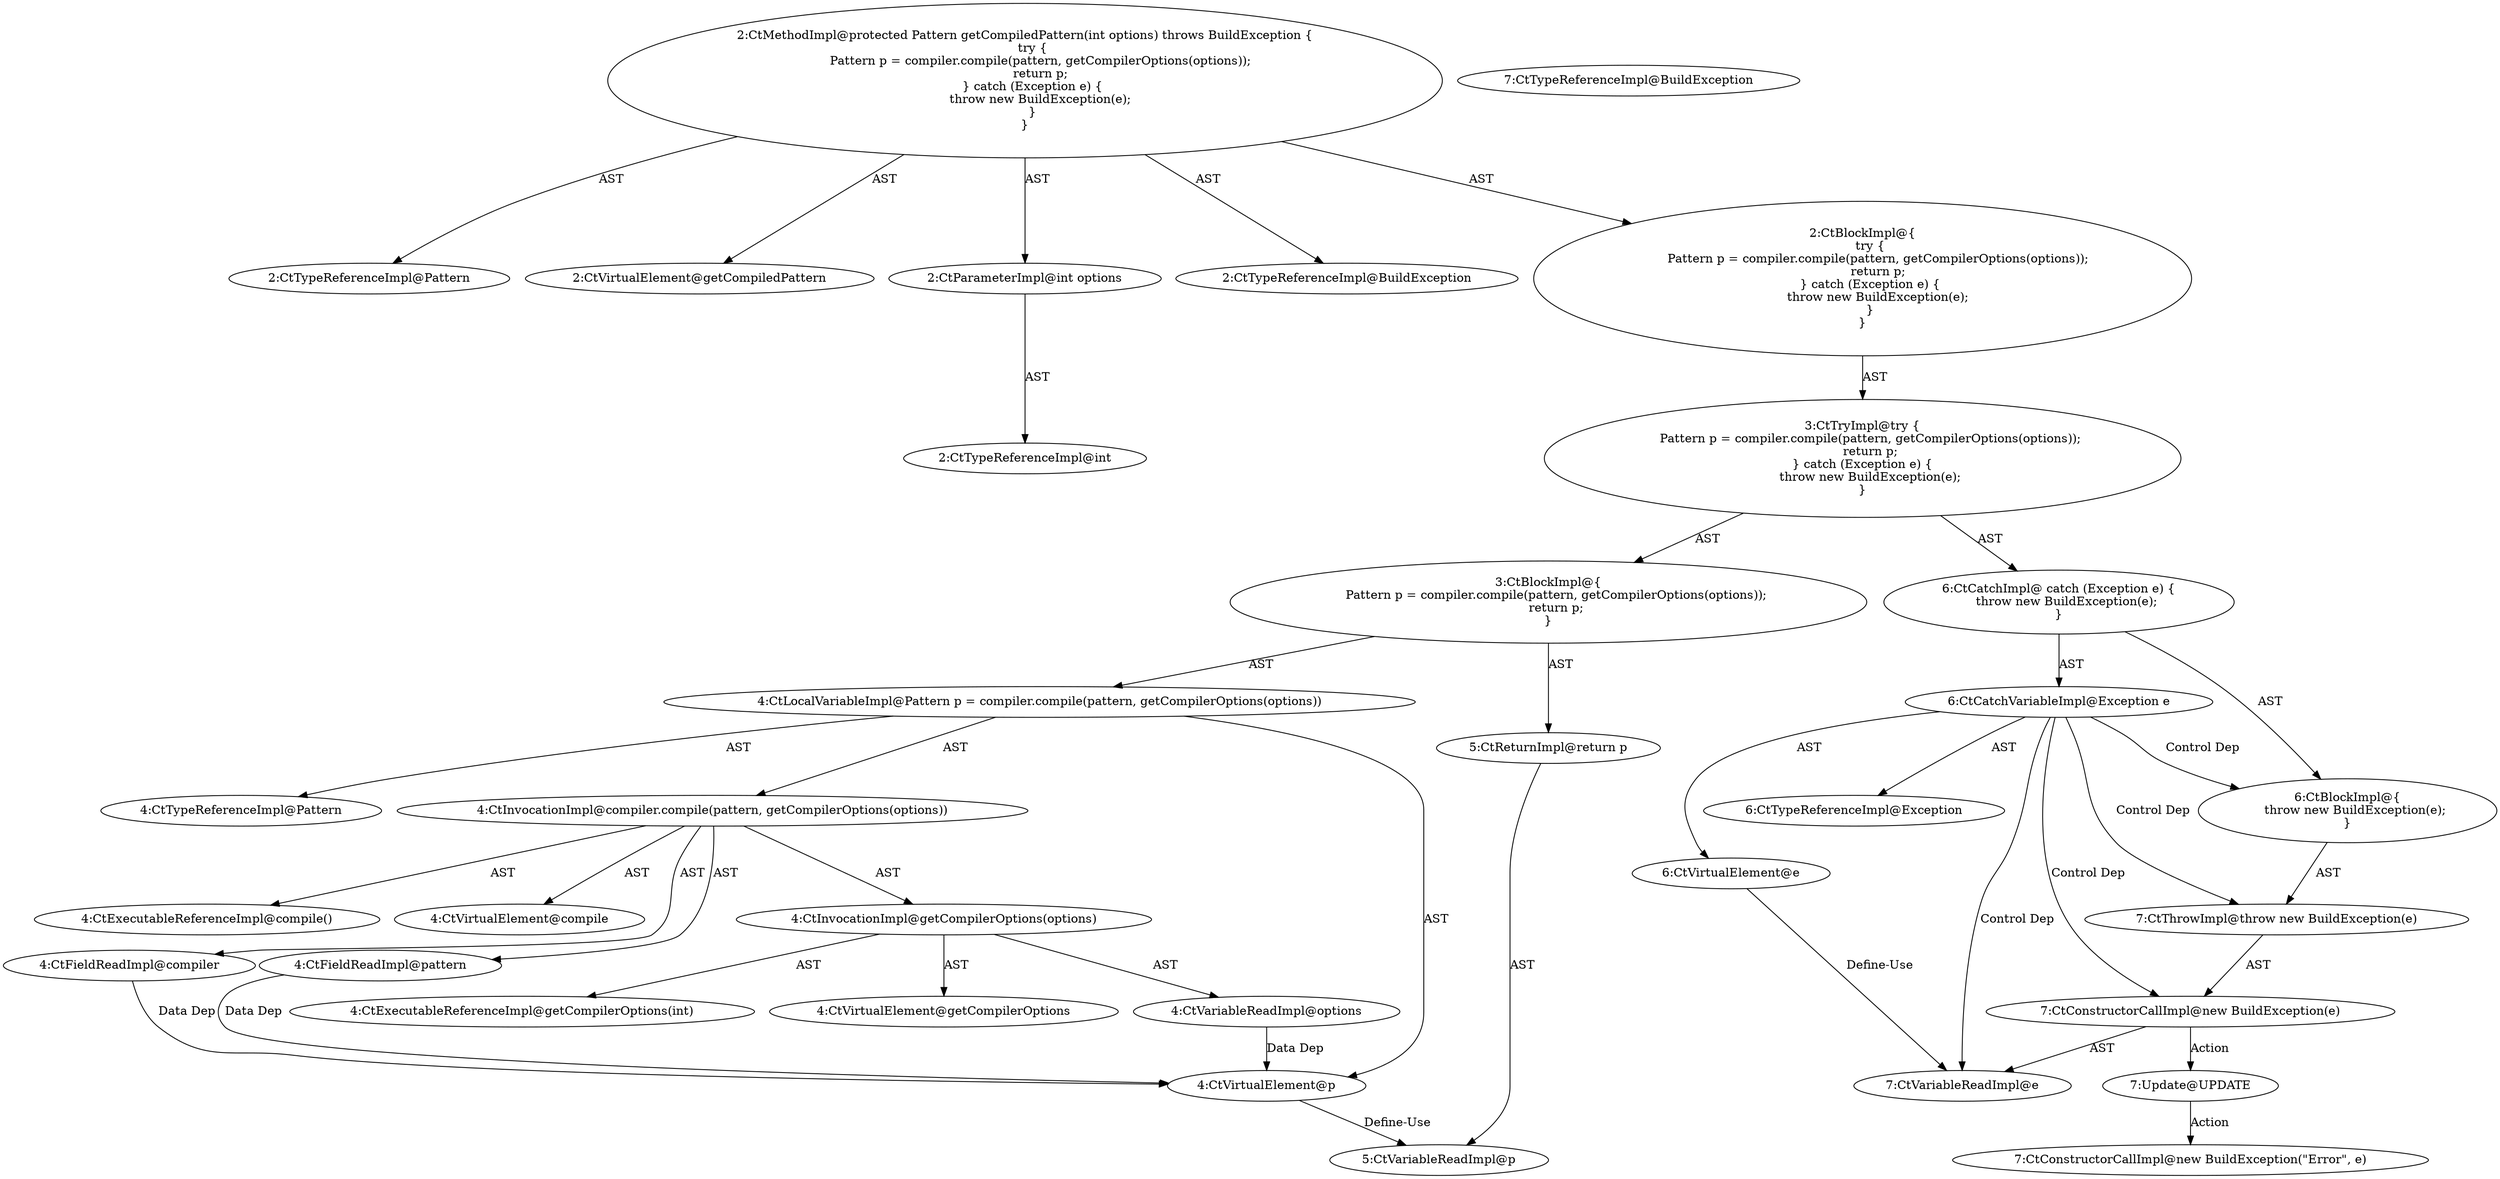 digraph "getCompiledPattern#?,int" {
0 [label="2:CtTypeReferenceImpl@Pattern" shape=ellipse]
1 [label="2:CtVirtualElement@getCompiledPattern" shape=ellipse]
2 [label="2:CtParameterImpl@int options" shape=ellipse]
3 [label="2:CtTypeReferenceImpl@int" shape=ellipse]
4 [label="2:CtTypeReferenceImpl@BuildException" shape=ellipse]
5 [label="4:CtTypeReferenceImpl@Pattern" shape=ellipse]
6 [label="4:CtExecutableReferenceImpl@compile()" shape=ellipse]
7 [label="4:CtVirtualElement@compile" shape=ellipse]
8 [label="4:CtFieldReadImpl@compiler" shape=ellipse]
9 [label="4:CtFieldReadImpl@pattern" shape=ellipse]
10 [label="4:CtExecutableReferenceImpl@getCompilerOptions(int)" shape=ellipse]
11 [label="4:CtVirtualElement@getCompilerOptions" shape=ellipse]
12 [label="4:CtVariableReadImpl@options" shape=ellipse]
13 [label="4:CtInvocationImpl@getCompilerOptions(options)" shape=ellipse]
14 [label="4:CtInvocationImpl@compiler.compile(pattern, getCompilerOptions(options))" shape=ellipse]
15 [label="4:CtVirtualElement@p" shape=ellipse]
16 [label="4:CtLocalVariableImpl@Pattern p = compiler.compile(pattern, getCompilerOptions(options))" shape=ellipse]
17 [label="5:CtVariableReadImpl@p" shape=ellipse]
18 [label="5:CtReturnImpl@return p" shape=ellipse]
19 [label="3:CtBlockImpl@\{
    Pattern p = compiler.compile(pattern, getCompilerOptions(options));
    return p;
\}" shape=ellipse]
20 [label="6:CtVirtualElement@e" shape=ellipse]
21 [label="6:CtTypeReferenceImpl@Exception" shape=ellipse]
22 [label="6:CtCatchVariableImpl@Exception e" shape=ellipse]
23 [label="7:CtTypeReferenceImpl@BuildException" shape=ellipse]
24 [label="7:CtVariableReadImpl@e" shape=ellipse]
25 [label="7:CtConstructorCallImpl@new BuildException(e)" shape=ellipse]
26 [label="7:CtThrowImpl@throw new BuildException(e)" shape=ellipse]
27 [label="6:CtBlockImpl@\{
    throw new BuildException(e);
\}" shape=ellipse]
28 [label="6:CtCatchImpl@ catch (Exception e) \{
    throw new BuildException(e);
\}" shape=ellipse]
29 [label="3:CtTryImpl@try \{
    Pattern p = compiler.compile(pattern, getCompilerOptions(options));
    return p;
\} catch (Exception e) \{
    throw new BuildException(e);
\}" shape=ellipse]
30 [label="2:CtBlockImpl@\{
    try \{
        Pattern p = compiler.compile(pattern, getCompilerOptions(options));
        return p;
    \} catch (Exception e) \{
        throw new BuildException(e);
    \}
\}" shape=ellipse]
31 [label="2:CtMethodImpl@protected Pattern getCompiledPattern(int options) throws BuildException \{
    try \{
        Pattern p = compiler.compile(pattern, getCompilerOptions(options));
        return p;
    \} catch (Exception e) \{
        throw new BuildException(e);
    \}
\}" shape=ellipse]
32 [label="7:Update@UPDATE" shape=ellipse]
33 [label="7:CtConstructorCallImpl@new BuildException(\"Error\", e)" shape=ellipse]
2 -> 3 [label="AST"];
8 -> 15 [label="Data Dep"];
9 -> 15 [label="Data Dep"];
12 -> 15 [label="Data Dep"];
13 -> 11 [label="AST"];
13 -> 10 [label="AST"];
13 -> 12 [label="AST"];
14 -> 7 [label="AST"];
14 -> 8 [label="AST"];
14 -> 6 [label="AST"];
14 -> 9 [label="AST"];
14 -> 13 [label="AST"];
15 -> 17 [label="Define-Use"];
16 -> 15 [label="AST"];
16 -> 5 [label="AST"];
16 -> 14 [label="AST"];
18 -> 17 [label="AST"];
19 -> 16 [label="AST"];
19 -> 18 [label="AST"];
20 -> 24 [label="Define-Use"];
22 -> 20 [label="AST"];
22 -> 21 [label="AST"];
22 -> 27 [label="Control Dep"];
22 -> 26 [label="Control Dep"];
22 -> 25 [label="Control Dep"];
22 -> 24 [label="Control Dep"];
25 -> 24 [label="AST"];
25 -> 32 [label="Action"];
26 -> 25 [label="AST"];
27 -> 26 [label="AST"];
28 -> 22 [label="AST"];
28 -> 27 [label="AST"];
29 -> 19 [label="AST"];
29 -> 28 [label="AST"];
30 -> 29 [label="AST"];
31 -> 1 [label="AST"];
31 -> 0 [label="AST"];
31 -> 2 [label="AST"];
31 -> 4 [label="AST"];
31 -> 30 [label="AST"];
32 -> 33 [label="Action"];
}